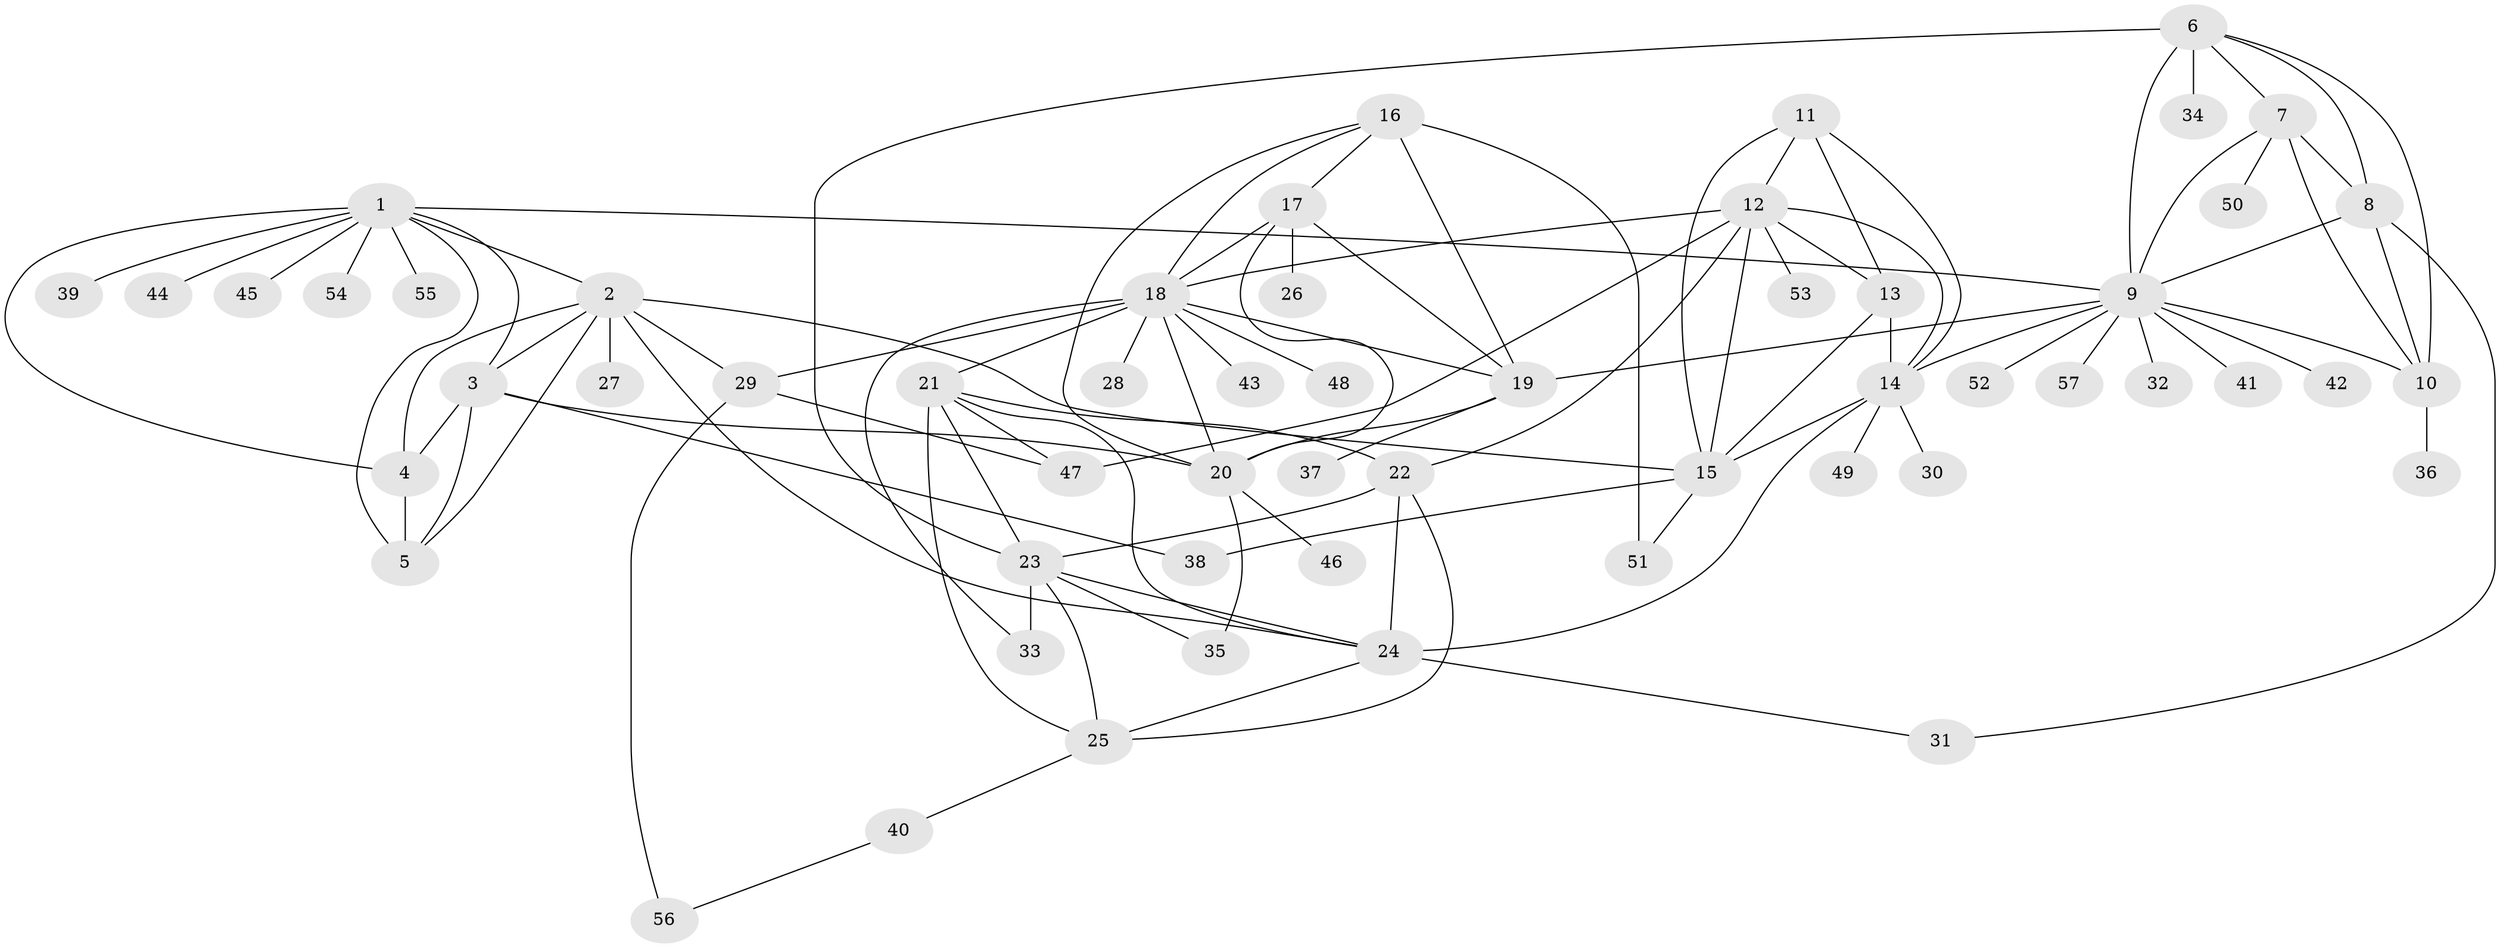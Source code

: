 // original degree distribution, {11: 0.02631578947368421, 7: 0.03508771929824561, 9: 0.017543859649122806, 4: 0.008771929824561403, 8: 0.03508771929824561, 6: 0.043859649122807015, 13: 0.02631578947368421, 5: 0.02631578947368421, 12: 0.008771929824561403, 1: 0.6228070175438597, 3: 0.017543859649122806, 2: 0.13157894736842105}
// Generated by graph-tools (version 1.1) at 2025/37/03/09/25 02:37:10]
// undirected, 57 vertices, 102 edges
graph export_dot {
graph [start="1"]
  node [color=gray90,style=filled];
  1;
  2;
  3;
  4;
  5;
  6;
  7;
  8;
  9;
  10;
  11;
  12;
  13;
  14;
  15;
  16;
  17;
  18;
  19;
  20;
  21;
  22;
  23;
  24;
  25;
  26;
  27;
  28;
  29;
  30;
  31;
  32;
  33;
  34;
  35;
  36;
  37;
  38;
  39;
  40;
  41;
  42;
  43;
  44;
  45;
  46;
  47;
  48;
  49;
  50;
  51;
  52;
  53;
  54;
  55;
  56;
  57;
  1 -- 2 [weight=1.0];
  1 -- 3 [weight=1.0];
  1 -- 4 [weight=1.0];
  1 -- 5 [weight=1.0];
  1 -- 9 [weight=1.0];
  1 -- 39 [weight=1.0];
  1 -- 44 [weight=1.0];
  1 -- 45 [weight=1.0];
  1 -- 54 [weight=1.0];
  1 -- 55 [weight=1.0];
  2 -- 3 [weight=1.0];
  2 -- 4 [weight=1.0];
  2 -- 5 [weight=1.0];
  2 -- 15 [weight=1.0];
  2 -- 24 [weight=1.0];
  2 -- 27 [weight=3.0];
  2 -- 29 [weight=1.0];
  3 -- 4 [weight=1.0];
  3 -- 5 [weight=1.0];
  3 -- 20 [weight=1.0];
  3 -- 38 [weight=1.0];
  4 -- 5 [weight=5.0];
  6 -- 7 [weight=1.0];
  6 -- 8 [weight=1.0];
  6 -- 9 [weight=1.0];
  6 -- 10 [weight=1.0];
  6 -- 23 [weight=1.0];
  6 -- 34 [weight=2.0];
  7 -- 8 [weight=1.0];
  7 -- 9 [weight=1.0];
  7 -- 10 [weight=1.0];
  7 -- 50 [weight=1.0];
  8 -- 9 [weight=1.0];
  8 -- 10 [weight=1.0];
  8 -- 31 [weight=1.0];
  9 -- 10 [weight=1.0];
  9 -- 14 [weight=1.0];
  9 -- 19 [weight=1.0];
  9 -- 32 [weight=1.0];
  9 -- 41 [weight=1.0];
  9 -- 42 [weight=1.0];
  9 -- 52 [weight=1.0];
  9 -- 57 [weight=1.0];
  10 -- 36 [weight=1.0];
  11 -- 12 [weight=1.0];
  11 -- 13 [weight=1.0];
  11 -- 14 [weight=1.0];
  11 -- 15 [weight=1.0];
  12 -- 13 [weight=1.0];
  12 -- 14 [weight=1.0];
  12 -- 15 [weight=1.0];
  12 -- 18 [weight=1.0];
  12 -- 22 [weight=1.0];
  12 -- 47 [weight=3.0];
  12 -- 53 [weight=1.0];
  13 -- 14 [weight=1.0];
  13 -- 15 [weight=1.0];
  14 -- 15 [weight=1.0];
  14 -- 24 [weight=1.0];
  14 -- 30 [weight=5.0];
  14 -- 49 [weight=1.0];
  15 -- 38 [weight=1.0];
  15 -- 51 [weight=1.0];
  16 -- 17 [weight=1.0];
  16 -- 18 [weight=1.0];
  16 -- 19 [weight=1.0];
  16 -- 20 [weight=1.0];
  16 -- 51 [weight=2.0];
  17 -- 18 [weight=1.0];
  17 -- 19 [weight=1.0];
  17 -- 20 [weight=1.0];
  17 -- 26 [weight=3.0];
  18 -- 19 [weight=1.0];
  18 -- 20 [weight=1.0];
  18 -- 21 [weight=1.0];
  18 -- 28 [weight=2.0];
  18 -- 29 [weight=1.0];
  18 -- 33 [weight=1.0];
  18 -- 43 [weight=1.0];
  18 -- 48 [weight=1.0];
  19 -- 20 [weight=1.0];
  19 -- 37 [weight=1.0];
  20 -- 35 [weight=1.0];
  20 -- 46 [weight=1.0];
  21 -- 22 [weight=1.0];
  21 -- 23 [weight=1.0];
  21 -- 24 [weight=1.0];
  21 -- 25 [weight=1.0];
  21 -- 47 [weight=1.0];
  22 -- 23 [weight=1.0];
  22 -- 24 [weight=4.0];
  22 -- 25 [weight=1.0];
  23 -- 24 [weight=1.0];
  23 -- 25 [weight=1.0];
  23 -- 33 [weight=5.0];
  23 -- 35 [weight=1.0];
  24 -- 25 [weight=1.0];
  24 -- 31 [weight=1.0];
  25 -- 40 [weight=1.0];
  29 -- 47 [weight=1.0];
  29 -- 56 [weight=1.0];
  40 -- 56 [weight=1.0];
}
